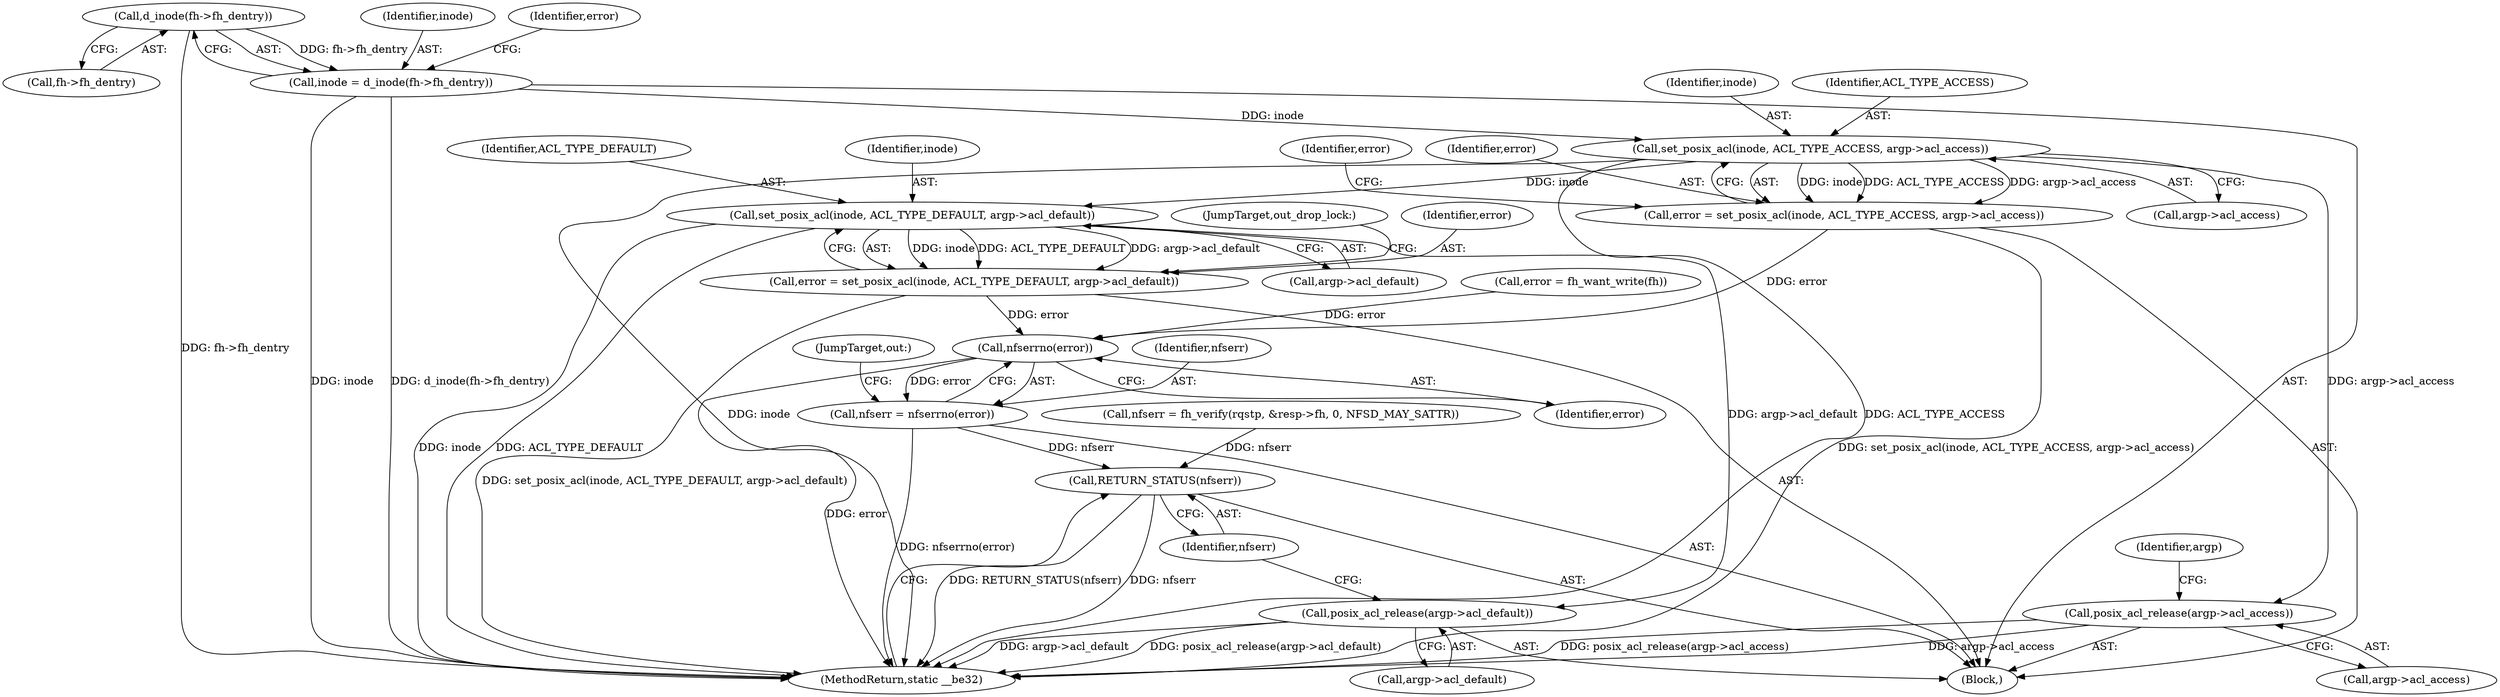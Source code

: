 digraph "0_linux_999653786df6954a31044528ac3f7a5dadca08f4_0@pointer" {
"1000139" [label="(Call,d_inode(fh->fh_dentry))"];
"1000137" [label="(Call,inode = d_inode(fh->fh_dentry))"];
"1000154" [label="(Call,set_posix_acl(inode, ACL_TYPE_ACCESS, argp->acl_access))"];
"1000152" [label="(Call,error = set_posix_acl(inode, ACL_TYPE_ACCESS, argp->acl_access))"];
"1000179" [label="(Call,nfserrno(error))"];
"1000177" [label="(Call,nfserr = nfserrno(error))"];
"1000190" [label="(Call,RETURN_STATUS(nfserr))"];
"1000165" [label="(Call,set_posix_acl(inode, ACL_TYPE_DEFAULT, argp->acl_default))"];
"1000163" [label="(Call,error = set_posix_acl(inode, ACL_TYPE_DEFAULT, argp->acl_default))"];
"1000186" [label="(Call,posix_acl_release(argp->acl_default))"];
"1000182" [label="(Call,posix_acl_release(argp->acl_access))"];
"1000139" [label="(Call,d_inode(fh->fh_dentry))"];
"1000182" [label="(Call,posix_acl_release(argp->acl_access))"];
"1000166" [label="(Identifier,inode)"];
"1000188" [label="(Identifier,argp)"];
"1000191" [label="(Identifier,nfserr)"];
"1000186" [label="(Call,posix_acl_release(argp->acl_default))"];
"1000177" [label="(Call,nfserr = nfserrno(error))"];
"1000143" [label="(Call,error = fh_want_write(fh))"];
"1000137" [label="(Call,inode = d_inode(fh->fh_dentry))"];
"1000167" [label="(Identifier,ACL_TYPE_DEFAULT)"];
"1000180" [label="(Identifier,error)"];
"1000157" [label="(Call,argp->acl_access)"];
"1000155" [label="(Identifier,inode)"];
"1000171" [label="(JumpTarget,out_drop_lock:)"];
"1000140" [label="(Call,fh->fh_dentry)"];
"1000165" [label="(Call,set_posix_acl(inode, ACL_TYPE_DEFAULT, argp->acl_default))"];
"1000190" [label="(Call,RETURN_STATUS(nfserr))"];
"1000161" [label="(Identifier,error)"];
"1000156" [label="(Identifier,ACL_TYPE_ACCESS)"];
"1000164" [label="(Identifier,error)"];
"1000138" [label="(Identifier,inode)"];
"1000124" [label="(Call,nfserr = fh_verify(rqstp, &resp->fh, 0, NFSD_MAY_SATTR))"];
"1000183" [label="(Call,argp->acl_access)"];
"1000153" [label="(Identifier,error)"];
"1000178" [label="(Identifier,nfserr)"];
"1000187" [label="(Call,argp->acl_default)"];
"1000168" [label="(Call,argp->acl_default)"];
"1000163" [label="(Call,error = set_posix_acl(inode, ACL_TYPE_DEFAULT, argp->acl_default))"];
"1000154" [label="(Call,set_posix_acl(inode, ACL_TYPE_ACCESS, argp->acl_access))"];
"1000179" [label="(Call,nfserrno(error))"];
"1000192" [label="(MethodReturn,static __be32)"];
"1000152" [label="(Call,error = set_posix_acl(inode, ACL_TYPE_ACCESS, argp->acl_access))"];
"1000105" [label="(Block,)"];
"1000181" [label="(JumpTarget,out:)"];
"1000144" [label="(Identifier,error)"];
"1000139" -> "1000137"  [label="AST: "];
"1000139" -> "1000140"  [label="CFG: "];
"1000140" -> "1000139"  [label="AST: "];
"1000137" -> "1000139"  [label="CFG: "];
"1000139" -> "1000192"  [label="DDG: fh->fh_dentry"];
"1000139" -> "1000137"  [label="DDG: fh->fh_dentry"];
"1000137" -> "1000105"  [label="AST: "];
"1000138" -> "1000137"  [label="AST: "];
"1000144" -> "1000137"  [label="CFG: "];
"1000137" -> "1000192"  [label="DDG: d_inode(fh->fh_dentry)"];
"1000137" -> "1000192"  [label="DDG: inode"];
"1000137" -> "1000154"  [label="DDG: inode"];
"1000154" -> "1000152"  [label="AST: "];
"1000154" -> "1000157"  [label="CFG: "];
"1000155" -> "1000154"  [label="AST: "];
"1000156" -> "1000154"  [label="AST: "];
"1000157" -> "1000154"  [label="AST: "];
"1000152" -> "1000154"  [label="CFG: "];
"1000154" -> "1000192"  [label="DDG: inode"];
"1000154" -> "1000192"  [label="DDG: ACL_TYPE_ACCESS"];
"1000154" -> "1000152"  [label="DDG: inode"];
"1000154" -> "1000152"  [label="DDG: ACL_TYPE_ACCESS"];
"1000154" -> "1000152"  [label="DDG: argp->acl_access"];
"1000154" -> "1000165"  [label="DDG: inode"];
"1000154" -> "1000182"  [label="DDG: argp->acl_access"];
"1000152" -> "1000105"  [label="AST: "];
"1000153" -> "1000152"  [label="AST: "];
"1000161" -> "1000152"  [label="CFG: "];
"1000152" -> "1000192"  [label="DDG: set_posix_acl(inode, ACL_TYPE_ACCESS, argp->acl_access)"];
"1000152" -> "1000179"  [label="DDG: error"];
"1000179" -> "1000177"  [label="AST: "];
"1000179" -> "1000180"  [label="CFG: "];
"1000180" -> "1000179"  [label="AST: "];
"1000177" -> "1000179"  [label="CFG: "];
"1000179" -> "1000192"  [label="DDG: error"];
"1000179" -> "1000177"  [label="DDG: error"];
"1000163" -> "1000179"  [label="DDG: error"];
"1000143" -> "1000179"  [label="DDG: error"];
"1000177" -> "1000105"  [label="AST: "];
"1000178" -> "1000177"  [label="AST: "];
"1000181" -> "1000177"  [label="CFG: "];
"1000177" -> "1000192"  [label="DDG: nfserrno(error)"];
"1000177" -> "1000190"  [label="DDG: nfserr"];
"1000190" -> "1000105"  [label="AST: "];
"1000190" -> "1000191"  [label="CFG: "];
"1000191" -> "1000190"  [label="AST: "];
"1000192" -> "1000190"  [label="CFG: "];
"1000190" -> "1000192"  [label="DDG: RETURN_STATUS(nfserr)"];
"1000190" -> "1000192"  [label="DDG: nfserr"];
"1000124" -> "1000190"  [label="DDG: nfserr"];
"1000165" -> "1000163"  [label="AST: "];
"1000165" -> "1000168"  [label="CFG: "];
"1000166" -> "1000165"  [label="AST: "];
"1000167" -> "1000165"  [label="AST: "];
"1000168" -> "1000165"  [label="AST: "];
"1000163" -> "1000165"  [label="CFG: "];
"1000165" -> "1000192"  [label="DDG: inode"];
"1000165" -> "1000192"  [label="DDG: ACL_TYPE_DEFAULT"];
"1000165" -> "1000163"  [label="DDG: inode"];
"1000165" -> "1000163"  [label="DDG: ACL_TYPE_DEFAULT"];
"1000165" -> "1000163"  [label="DDG: argp->acl_default"];
"1000165" -> "1000186"  [label="DDG: argp->acl_default"];
"1000163" -> "1000105"  [label="AST: "];
"1000164" -> "1000163"  [label="AST: "];
"1000171" -> "1000163"  [label="CFG: "];
"1000163" -> "1000192"  [label="DDG: set_posix_acl(inode, ACL_TYPE_DEFAULT, argp->acl_default)"];
"1000186" -> "1000105"  [label="AST: "];
"1000186" -> "1000187"  [label="CFG: "];
"1000187" -> "1000186"  [label="AST: "];
"1000191" -> "1000186"  [label="CFG: "];
"1000186" -> "1000192"  [label="DDG: posix_acl_release(argp->acl_default)"];
"1000186" -> "1000192"  [label="DDG: argp->acl_default"];
"1000182" -> "1000105"  [label="AST: "];
"1000182" -> "1000183"  [label="CFG: "];
"1000183" -> "1000182"  [label="AST: "];
"1000188" -> "1000182"  [label="CFG: "];
"1000182" -> "1000192"  [label="DDG: posix_acl_release(argp->acl_access)"];
"1000182" -> "1000192"  [label="DDG: argp->acl_access"];
}

